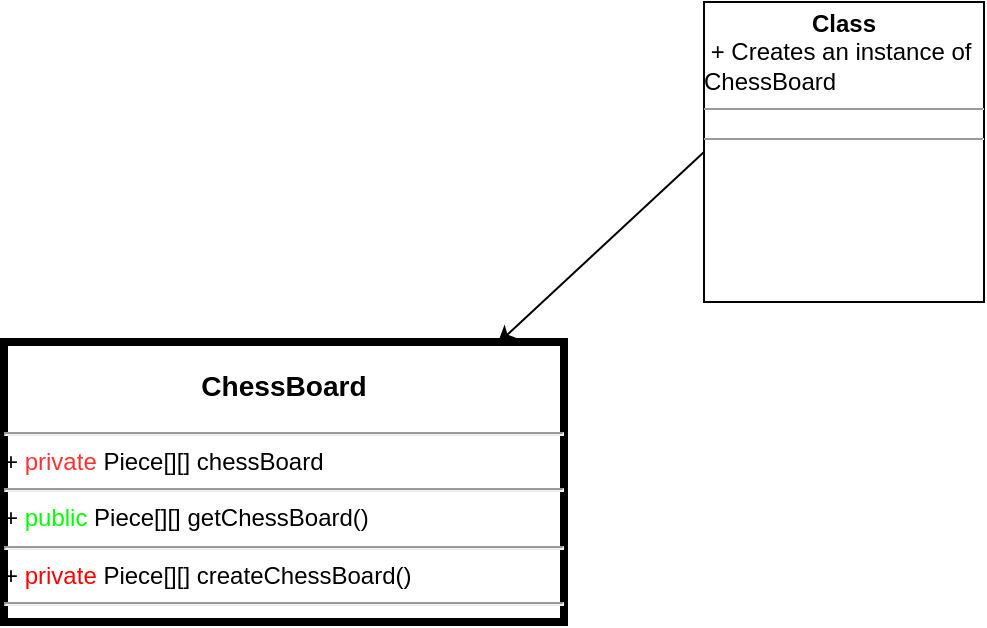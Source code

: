 <mxfile version="21.4.1" type="github">
  <diagram id="C5RBs43oDa-KdzZeNtuy" name="Page-1">
    <mxGraphModel dx="796" dy="1675" grid="1" gridSize="10" guides="1" tooltips="1" connect="1" arrows="1" fold="1" page="1" pageScale="1" pageWidth="827" pageHeight="1169" math="0" shadow="0">
      <root>
        <mxCell id="WIyWlLk6GJQsqaUBKTNV-0" />
        <mxCell id="WIyWlLk6GJQsqaUBKTNV-1" parent="WIyWlLk6GJQsqaUBKTNV-0" />
        <mxCell id="ac1qyCbTUyct5T3TFnsW-6" value="&lt;p style=&quot;margin:0px;margin-top:4px;text-align:center;&quot;&gt;&lt;b&gt;Class&lt;/b&gt;&lt;/p&gt;&amp;nbsp;+ Creates an instance of ChessBoard&lt;hr size=&quot;1&quot;&gt;&lt;div style=&quot;height:2px;&quot;&gt;&lt;/div&gt;&lt;hr size=&quot;1&quot;&gt;&lt;div style=&quot;height:2px;&quot;&gt;&lt;/div&gt;" style="verticalAlign=top;align=left;overflow=fill;fontSize=12;fontFamily=Helvetica;html=1;whiteSpace=wrap;" vertex="1" parent="WIyWlLk6GJQsqaUBKTNV-1">
          <mxGeometry x="360" y="-210" width="140" height="150" as="geometry" />
        </mxCell>
        <mxCell id="ac1qyCbTUyct5T3TFnsW-7" value="&lt;h3 style=&quot;text-align: center;&quot;&gt;ChessBoard&lt;/h3&gt;&lt;hr&gt;+ &lt;font color=&quot;#ff3333&quot;&gt;private &lt;/font&gt;Piece[][] chessBoard&lt;br&gt;&lt;hr&gt;+ &lt;font color=&quot;#00ff00&quot;&gt;public &lt;/font&gt;Piece[][] getChessBoard()&lt;br&gt;&lt;hr&gt;+ &lt;font color=&quot;#ff0000&quot;&gt;private &lt;/font&gt;Piece[][] createChessBoard()&lt;br&gt;&lt;hr&gt;" style="verticalAlign=middle;align=left;overflow=fill;html=1;whiteSpace=wrap;horizontal=1;labelPosition=center;verticalLabelPosition=middle;strokeWidth=4;strokeColor=#000000;rounded=0;shadow=0;gradientColor=none;fillColor=default;" vertex="1" parent="WIyWlLk6GJQsqaUBKTNV-1">
          <mxGeometry x="10" y="-40" width="280" height="140" as="geometry" />
        </mxCell>
        <mxCell id="ac1qyCbTUyct5T3TFnsW-17" value="" style="edgeStyle=none;orthogonalLoop=1;jettySize=auto;html=1;rounded=0;entryX=0.881;entryY=0.007;entryDx=0;entryDy=0;entryPerimeter=0;exitX=0;exitY=0.5;exitDx=0;exitDy=0;" edge="1" parent="WIyWlLk6GJQsqaUBKTNV-1" source="ac1qyCbTUyct5T3TFnsW-6" target="ac1qyCbTUyct5T3TFnsW-7">
          <mxGeometry width="80" relative="1" as="geometry">
            <mxPoint x="370" y="-130" as="sourcePoint" />
            <mxPoint x="290" y="-135.289" as="targetPoint" />
            <Array as="points" />
          </mxGeometry>
        </mxCell>
      </root>
    </mxGraphModel>
  </diagram>
</mxfile>
